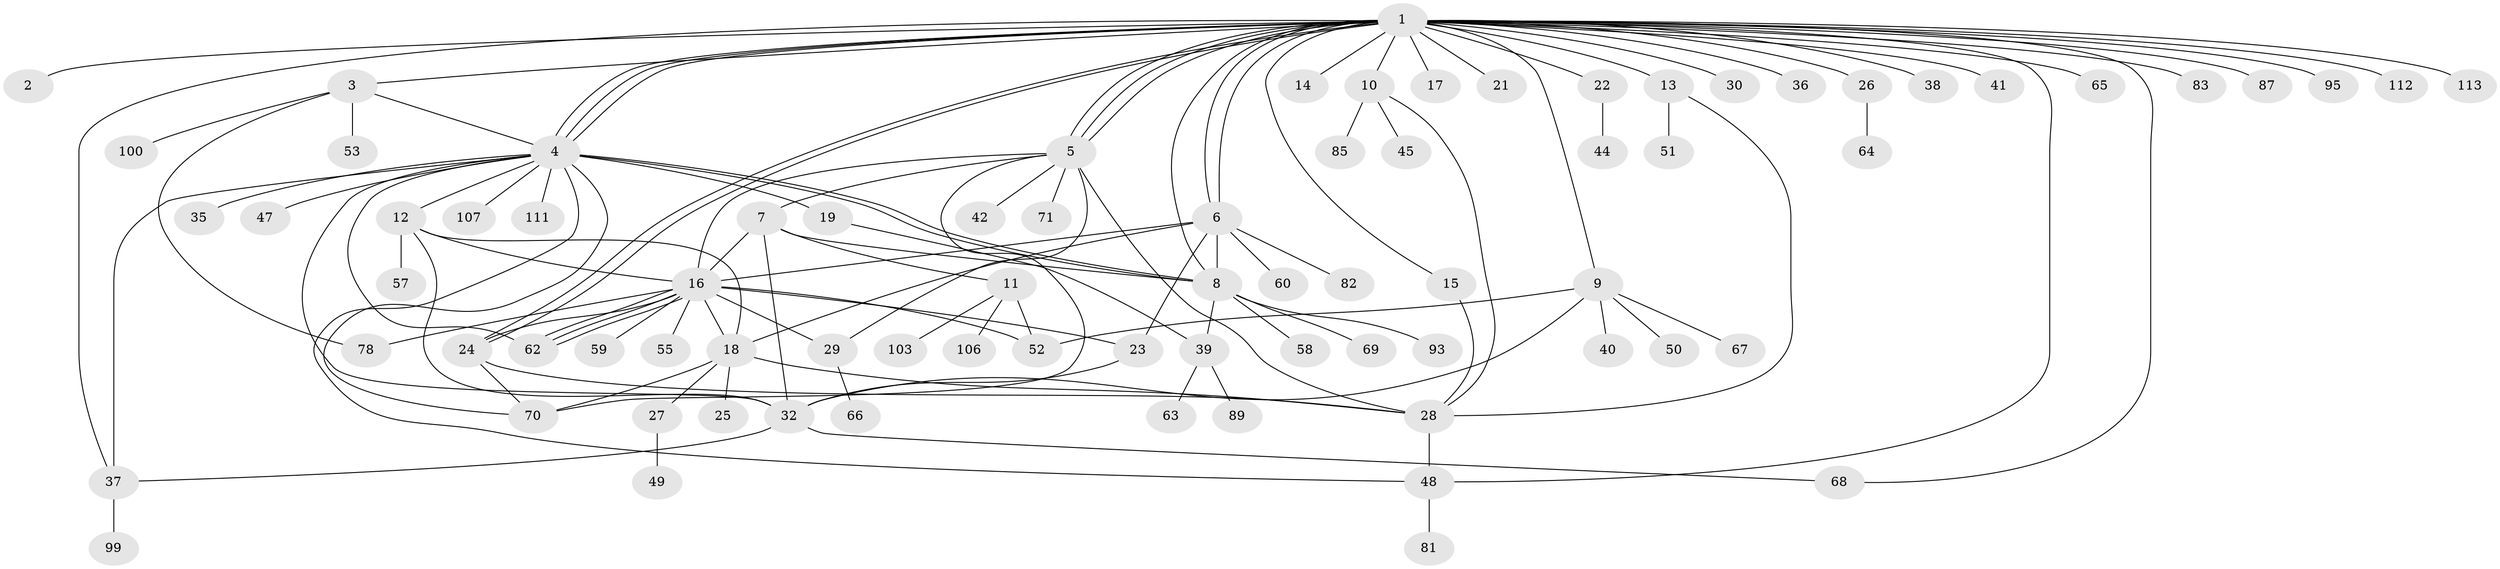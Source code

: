 // original degree distribution, {36: 0.008849557522123894, 1: 0.5309734513274337, 5: 0.04424778761061947, 17: 0.008849557522123894, 10: 0.017699115044247787, 4: 0.08849557522123894, 9: 0.017699115044247787, 6: 0.008849557522123894, 3: 0.09734513274336283, 2: 0.1504424778761062, 15: 0.008849557522123894, 7: 0.017699115044247787}
// Generated by graph-tools (version 1.1) at 2025/17/03/04/25 18:17:58]
// undirected, 79 vertices, 121 edges
graph export_dot {
graph [start="1"]
  node [color=gray90,style=filled];
  1;
  2;
  3;
  4 [super="+34"];
  5;
  6 [super="+56"];
  7 [super="+74+86"];
  8;
  9;
  10;
  11;
  12;
  13;
  14;
  15;
  16 [super="+43+20+98+75"];
  17;
  18;
  19 [super="+31"];
  21;
  22;
  23;
  24;
  25;
  26 [super="+46"];
  27;
  28 [super="+96+92"];
  29;
  30;
  32 [super="+54+79+102+80"];
  35;
  36;
  37;
  38;
  39;
  40;
  41;
  42;
  44;
  45;
  47;
  48;
  49;
  50;
  51;
  52 [super="+61"];
  53;
  55;
  57;
  58;
  59;
  60;
  62;
  63;
  64;
  65 [super="+84+90"];
  66;
  67;
  68;
  69;
  70 [super="+73"];
  71;
  78 [super="+105"];
  81 [super="+88"];
  82;
  83;
  85;
  87;
  89;
  93;
  95;
  99;
  100;
  103;
  106;
  107;
  111;
  112;
  113;
  1 -- 2;
  1 -- 3;
  1 -- 4 [weight=2];
  1 -- 4;
  1 -- 4;
  1 -- 5;
  1 -- 5;
  1 -- 5;
  1 -- 6;
  1 -- 6;
  1 -- 8;
  1 -- 9;
  1 -- 10;
  1 -- 13;
  1 -- 14;
  1 -- 15;
  1 -- 17;
  1 -- 21;
  1 -- 22;
  1 -- 24;
  1 -- 24;
  1 -- 26;
  1 -- 30;
  1 -- 36;
  1 -- 37;
  1 -- 38;
  1 -- 41;
  1 -- 48;
  1 -- 65;
  1 -- 68;
  1 -- 83;
  1 -- 87;
  1 -- 95;
  1 -- 112;
  1 -- 113;
  3 -- 4;
  3 -- 53;
  3 -- 78;
  3 -- 100;
  4 -- 8;
  4 -- 8;
  4 -- 12;
  4 -- 19;
  4 -- 32;
  4 -- 35;
  4 -- 37;
  4 -- 47;
  4 -- 62;
  4 -- 107;
  4 -- 111;
  4 -- 70;
  4 -- 48;
  5 -- 7;
  5 -- 28;
  5 -- 29;
  5 -- 42;
  5 -- 71;
  5 -- 70;
  5 -- 16;
  6 -- 8;
  6 -- 16 [weight=2];
  6 -- 18;
  6 -- 23;
  6 -- 60;
  6 -- 82;
  7 -- 11;
  7 -- 32;
  7 -- 8;
  7 -- 16;
  8 -- 39;
  8 -- 58;
  8 -- 69;
  8 -- 93;
  9 -- 40;
  9 -- 50;
  9 -- 67;
  9 -- 32;
  9 -- 52;
  10 -- 28;
  10 -- 45;
  10 -- 85;
  11 -- 52;
  11 -- 103;
  11 -- 106;
  12 -- 16;
  12 -- 18;
  12 -- 57;
  12 -- 32;
  13 -- 51;
  13 -- 28;
  15 -- 28;
  16 -- 18;
  16 -- 23;
  16 -- 29;
  16 -- 59;
  16 -- 62;
  16 -- 62;
  16 -- 62;
  16 -- 78;
  16 -- 52 [weight=2];
  16 -- 55;
  16 -- 24;
  18 -- 25;
  18 -- 27;
  18 -- 70;
  18 -- 28;
  19 -- 39;
  22 -- 44;
  23 -- 32;
  24 -- 28;
  24 -- 70;
  26 -- 64;
  27 -- 49;
  28 -- 48;
  29 -- 66;
  32 -- 37;
  32 -- 68;
  37 -- 99;
  39 -- 63;
  39 -- 89;
  48 -- 81;
}
